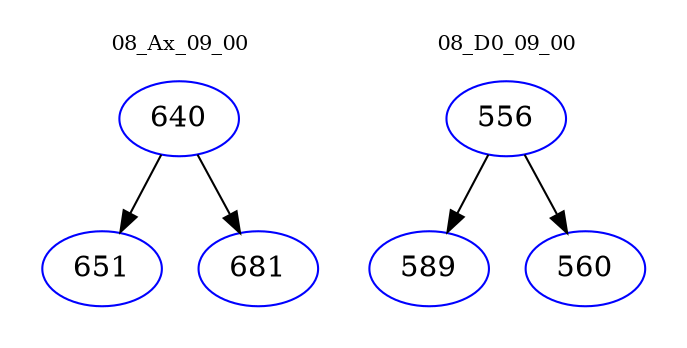 digraph{
subgraph cluster_0 {
color = white
label = "08_Ax_09_00";
fontsize=10;
T0_640 [label="640", color="blue"]
T0_640 -> T0_651 [color="black"]
T0_651 [label="651", color="blue"]
T0_640 -> T0_681 [color="black"]
T0_681 [label="681", color="blue"]
}
subgraph cluster_1 {
color = white
label = "08_D0_09_00";
fontsize=10;
T1_556 [label="556", color="blue"]
T1_556 -> T1_589 [color="black"]
T1_589 [label="589", color="blue"]
T1_556 -> T1_560 [color="black"]
T1_560 [label="560", color="blue"]
}
}

